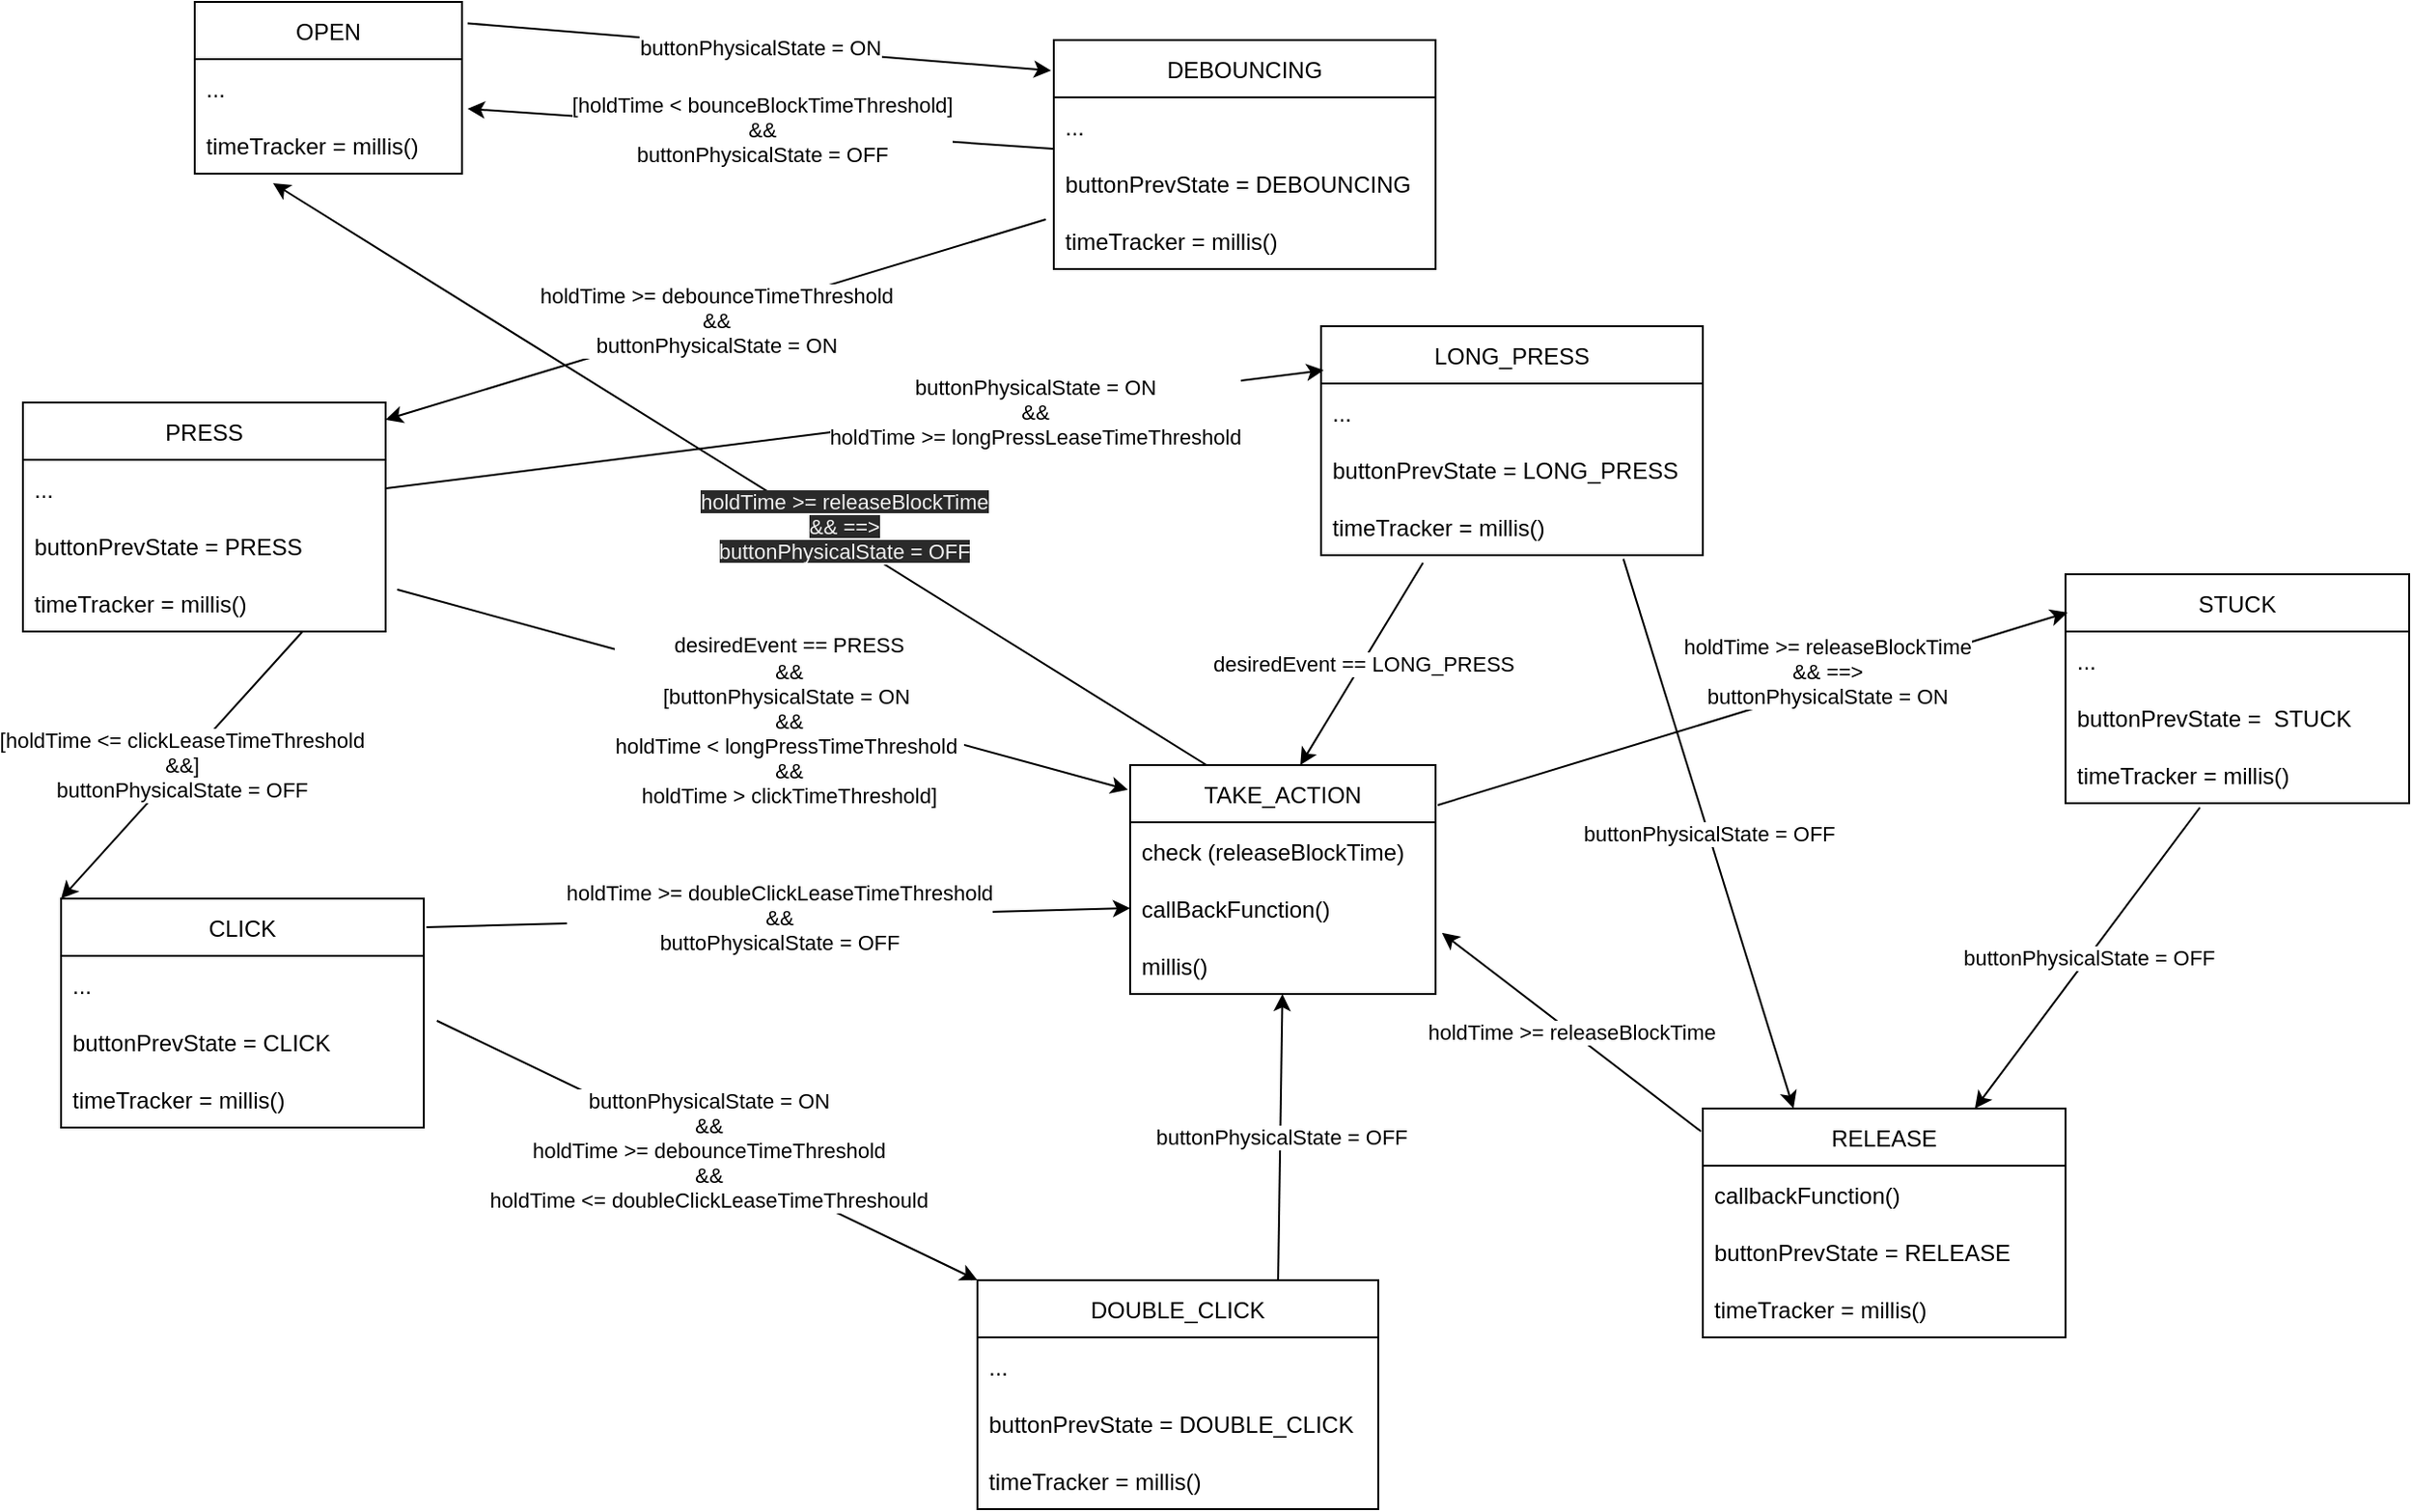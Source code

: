 <mxfile><diagram id="Wl1SaZcdW75-zCTUP02W" name="Page-1"><mxGraphModel dx="2231" dy="770" grid="1" gridSize="10" guides="1" tooltips="1" connect="1" arrows="1" fold="1" page="1" pageScale="1" pageWidth="850" pageHeight="1100" math="0" shadow="0"><root><mxCell id="0"/><mxCell id="1" parent="0"/><mxCell id="2" value="OPEN" style="swimlane;fontStyle=0;childLayout=stackLayout;horizontal=1;startSize=30;horizontalStack=0;resizeParent=1;resizeParentMax=0;resizeLast=0;collapsible=1;marginBottom=0;" parent="1" vertex="1"><mxGeometry x="-10" y="110" width="140" height="90" as="geometry"/></mxCell><mxCell id="3" value="..." style="text;strokeColor=none;fillColor=none;align=left;verticalAlign=middle;spacingLeft=4;spacingRight=4;overflow=hidden;points=[[0,0.5],[1,0.5]];portConstraint=eastwest;rotatable=0;" parent="2" vertex="1"><mxGeometry y="30" width="140" height="30" as="geometry"/></mxCell><mxCell id="5" value="timeTracker = millis()" style="text;strokeColor=none;fillColor=none;align=left;verticalAlign=middle;spacingLeft=4;spacingRight=4;overflow=hidden;points=[[0,0.5],[1,0.5]];portConstraint=eastwest;rotatable=0;" parent="2" vertex="1"><mxGeometry y="60" width="140" height="30" as="geometry"/></mxCell><mxCell id="6" value="PRESS" style="swimlane;fontStyle=0;childLayout=stackLayout;horizontal=1;startSize=30;horizontalStack=0;resizeParent=1;resizeParentMax=0;resizeLast=0;collapsible=1;marginBottom=0;" parent="1" vertex="1"><mxGeometry x="-100" y="320" width="190" height="120" as="geometry"/></mxCell><mxCell id="7" value="..." style="text;strokeColor=none;fillColor=none;align=left;verticalAlign=middle;spacingLeft=4;spacingRight=4;overflow=hidden;points=[[0,0.5],[1,0.5]];portConstraint=eastwest;rotatable=0;" parent="6" vertex="1"><mxGeometry y="30" width="190" height="30" as="geometry"/></mxCell><mxCell id="47" value="buttonPrevState = PRESS" style="text;strokeColor=none;fillColor=none;align=left;verticalAlign=middle;spacingLeft=4;spacingRight=4;overflow=hidden;points=[[0,0.5],[1,0.5]];portConstraint=eastwest;rotatable=0;" parent="6" vertex="1"><mxGeometry y="60" width="190" height="30" as="geometry"/></mxCell><mxCell id="8" value="timeTracker = millis()" style="text;strokeColor=none;fillColor=none;align=left;verticalAlign=middle;spacingLeft=4;spacingRight=4;overflow=hidden;points=[[0,0.5],[1,0.5]];portConstraint=eastwest;rotatable=0;" parent="6" vertex="1"><mxGeometry y="90" width="190" height="30" as="geometry"/></mxCell><mxCell id="10" value="CLICK" style="swimlane;fontStyle=0;childLayout=stackLayout;horizontal=1;startSize=30;horizontalStack=0;resizeParent=1;resizeParentMax=0;resizeLast=0;collapsible=1;marginBottom=0;" parent="1" vertex="1"><mxGeometry x="-80" y="580" width="190" height="120" as="geometry"/></mxCell><mxCell id="11" value="..." style="text;strokeColor=none;fillColor=none;align=left;verticalAlign=middle;spacingLeft=4;spacingRight=4;overflow=hidden;points=[[0,0.5],[1,0.5]];portConstraint=eastwest;rotatable=0;" parent="10" vertex="1"><mxGeometry y="30" width="190" height="30" as="geometry"/></mxCell><mxCell id="12" value="buttonPrevState = CLICK" style="text;strokeColor=none;fillColor=none;align=left;verticalAlign=middle;spacingLeft=4;spacingRight=4;overflow=hidden;points=[[0,0.5],[1,0.5]];portConstraint=eastwest;rotatable=0;" parent="10" vertex="1"><mxGeometry y="60" width="190" height="30" as="geometry"/></mxCell><mxCell id="13" value="timeTracker = millis()" style="text;strokeColor=none;fillColor=none;align=left;verticalAlign=middle;spacingLeft=4;spacingRight=4;overflow=hidden;points=[[0,0.5],[1,0.5]];portConstraint=eastwest;rotatable=0;" parent="10" vertex="1"><mxGeometry y="90" width="190" height="30" as="geometry"/></mxCell><mxCell id="14" value="DEBOUNCING" style="swimlane;fontStyle=0;childLayout=stackLayout;horizontal=1;startSize=30;horizontalStack=0;resizeParent=1;resizeParentMax=0;resizeLast=0;collapsible=1;marginBottom=0;" parent="1" vertex="1"><mxGeometry x="440" y="130" width="200" height="120" as="geometry"/></mxCell><mxCell id="15" value="..." style="text;strokeColor=none;fillColor=none;align=left;verticalAlign=middle;spacingLeft=4;spacingRight=4;overflow=hidden;points=[[0,0.5],[1,0.5]];portConstraint=eastwest;rotatable=0;" parent="14" vertex="1"><mxGeometry y="30" width="200" height="30" as="geometry"/></mxCell><mxCell id="16" value="buttonPrevState = DEBOUNCING" style="text;strokeColor=none;fillColor=none;align=left;verticalAlign=middle;spacingLeft=4;spacingRight=4;overflow=hidden;points=[[0,0.5],[1,0.5]];portConstraint=eastwest;rotatable=0;" parent="14" vertex="1"><mxGeometry y="60" width="200" height="30" as="geometry"/></mxCell><mxCell id="17" value="timeTracker = millis()" style="text;strokeColor=none;fillColor=none;align=left;verticalAlign=middle;spacingLeft=4;spacingRight=4;overflow=hidden;points=[[0,0.5],[1,0.5]];portConstraint=eastwest;rotatable=0;" parent="14" vertex="1"><mxGeometry y="90" width="200" height="30" as="geometry"/></mxCell><mxCell id="18" value="DOUBLE_CLICK" style="swimlane;fontStyle=0;childLayout=stackLayout;horizontal=1;startSize=30;horizontalStack=0;resizeParent=1;resizeParentMax=0;resizeLast=0;collapsible=1;marginBottom=0;" parent="1" vertex="1"><mxGeometry x="400" y="780" width="210" height="120" as="geometry"/></mxCell><mxCell id="19" value="..." style="text;strokeColor=none;fillColor=none;align=left;verticalAlign=middle;spacingLeft=4;spacingRight=4;overflow=hidden;points=[[0,0.5],[1,0.5]];portConstraint=eastwest;rotatable=0;" parent="18" vertex="1"><mxGeometry y="30" width="210" height="30" as="geometry"/></mxCell><mxCell id="20" value="buttonPrevState = DOUBLE_CLICK" style="text;strokeColor=none;fillColor=none;align=left;verticalAlign=middle;spacingLeft=4;spacingRight=4;overflow=hidden;points=[[0,0.5],[1,0.5]];portConstraint=eastwest;rotatable=0;" parent="18" vertex="1"><mxGeometry y="60" width="210" height="30" as="geometry"/></mxCell><mxCell id="21" value="timeTracker = millis()" style="text;strokeColor=none;fillColor=none;align=left;verticalAlign=middle;spacingLeft=4;spacingRight=4;overflow=hidden;points=[[0,0.5],[1,0.5]];portConstraint=eastwest;rotatable=0;" parent="18" vertex="1"><mxGeometry y="90" width="210" height="30" as="geometry"/></mxCell><mxCell id="22" value="LONG_PRESS" style="swimlane;fontStyle=0;childLayout=stackLayout;horizontal=1;startSize=30;horizontalStack=0;resizeParent=1;resizeParentMax=0;resizeLast=0;collapsible=1;marginBottom=0;" parent="1" vertex="1"><mxGeometry x="580" y="280" width="200" height="120" as="geometry"/></mxCell><mxCell id="23" value="..." style="text;strokeColor=none;fillColor=none;align=left;verticalAlign=middle;spacingLeft=4;spacingRight=4;overflow=hidden;points=[[0,0.5],[1,0.5]];portConstraint=eastwest;rotatable=0;" parent="22" vertex="1"><mxGeometry y="30" width="200" height="30" as="geometry"/></mxCell><mxCell id="24" value="buttonPrevState = LONG_PRESS" style="text;strokeColor=none;fillColor=none;align=left;verticalAlign=middle;spacingLeft=4;spacingRight=4;overflow=hidden;points=[[0,0.5],[1,0.5]];portConstraint=eastwest;rotatable=0;" parent="22" vertex="1"><mxGeometry y="60" width="200" height="30" as="geometry"/></mxCell><mxCell id="25" value="timeTracker = millis()" style="text;strokeColor=none;fillColor=none;align=left;verticalAlign=middle;spacingLeft=4;spacingRight=4;overflow=hidden;points=[[0,0.5],[1,0.5]];portConstraint=eastwest;rotatable=0;" parent="22" vertex="1"><mxGeometry y="90" width="200" height="30" as="geometry"/></mxCell><mxCell id="26" value="RELEASE" style="swimlane;fontStyle=0;childLayout=stackLayout;horizontal=1;startSize=30;horizontalStack=0;resizeParent=1;resizeParentMax=0;resizeLast=0;collapsible=1;marginBottom=0;" parent="1" vertex="1"><mxGeometry x="780" y="690" width="190" height="120" as="geometry"/></mxCell><mxCell id="27" value="callbackFunction()" style="text;strokeColor=none;fillColor=none;align=left;verticalAlign=middle;spacingLeft=4;spacingRight=4;overflow=hidden;points=[[0,0.5],[1,0.5]];portConstraint=eastwest;rotatable=0;" parent="26" vertex="1"><mxGeometry y="30" width="190" height="30" as="geometry"/></mxCell><mxCell id="28" value="buttonPrevState = RELEASE" style="text;strokeColor=none;fillColor=none;align=left;verticalAlign=middle;spacingLeft=4;spacingRight=4;overflow=hidden;points=[[0,0.5],[1,0.5]];portConstraint=eastwest;rotatable=0;" parent="26" vertex="1"><mxGeometry y="60" width="190" height="30" as="geometry"/></mxCell><mxCell id="29" value="timeTracker = millis()" style="text;strokeColor=none;fillColor=none;align=left;verticalAlign=middle;spacingLeft=4;spacingRight=4;overflow=hidden;points=[[0,0.5],[1,0.5]];portConstraint=eastwest;rotatable=0;" parent="26" vertex="1"><mxGeometry y="90" width="190" height="30" as="geometry"/></mxCell><mxCell id="30" value="" style="endArrow=classic;html=1;exitX=1.021;exitY=0.125;exitDx=0;exitDy=0;entryX=-0.007;entryY=0.133;entryDx=0;entryDy=0;exitPerimeter=0;entryPerimeter=0;" parent="1" source="2" target="14" edge="1"><mxGeometry relative="1" as="geometry"><mxPoint x="200" y="170" as="sourcePoint"/><mxPoint x="300" y="170" as="targetPoint"/></mxGeometry></mxCell><mxCell id="31" value="buttonPhysicalState&amp;nbsp;= ON" style="edgeLabel;resizable=0;html=1;align=center;verticalAlign=middle;" parent="30" connectable="0" vertex="1"><mxGeometry relative="1" as="geometry"/></mxCell><mxCell id="33" value="" style="endArrow=classic;html=1;exitX=1.032;exitY=0.267;exitDx=0;exitDy=0;entryX=-0.007;entryY=0.108;entryDx=0;entryDy=0;exitPerimeter=0;entryPerimeter=0;" parent="1" source="8" target="75" edge="1"><mxGeometry relative="1" as="geometry"><mxPoint x="480" y="90" as="sourcePoint"/><mxPoint x="620" y="90" as="targetPoint"/></mxGeometry></mxCell><mxCell id="34" value="desiredEvent == PRESS&lt;br&gt;&amp;amp;&amp;amp;&lt;br&gt;[buttonPhysicalState&amp;nbsp;= ON&amp;nbsp;&lt;br&gt;&amp;amp;&amp;amp;&lt;br&gt;holdTime &amp;lt; longPressTimeThreshold&amp;nbsp;&lt;br&gt;&amp;amp;&amp;amp;&lt;br&gt;holdTime &amp;gt; clickTimeThreshold]" style="edgeLabel;resizable=0;html=1;align=center;verticalAlign=middle;" parent="33" connectable="0" vertex="1"><mxGeometry relative="1" as="geometry"><mxPoint x="13" y="16" as="offset"/></mxGeometry></mxCell><mxCell id="37" value="" style="endArrow=classic;html=1;entryX=1.021;entryY=0.867;entryDx=0;entryDy=0;entryPerimeter=0;exitX=0;exitY=0.9;exitDx=0;exitDy=0;exitPerimeter=0;" parent="1" source="15" target="3" edge="1"><mxGeometry relative="1" as="geometry"><mxPoint x="420" y="170" as="sourcePoint"/><mxPoint x="410" y="190" as="targetPoint"/></mxGeometry></mxCell><mxCell id="38" value="[holdTime &amp;lt; bounceBlockTimeThreshold]&lt;br&gt;&amp;amp;&amp;amp;&lt;br&gt;buttonPhysicalState = OFF" style="edgeLabel;resizable=0;html=1;align=center;verticalAlign=middle;" parent="37" connectable="0" vertex="1"><mxGeometry relative="1" as="geometry"/></mxCell><mxCell id="39" value="" style="endArrow=classic;html=1;exitX=-0.021;exitY=0.133;exitDx=0;exitDy=0;exitPerimeter=0;entryX=1;entryY=0.075;entryDx=0;entryDy=0;entryPerimeter=0;" parent="1" source="17" target="6" edge="1"><mxGeometry relative="1" as="geometry"><mxPoint x="370" y="200" as="sourcePoint"/><mxPoint x="120" y="272" as="targetPoint"/></mxGeometry></mxCell><mxCell id="40" value="holdTime &amp;gt;= debounceTimeThreshold&lt;br&gt;&amp;amp;&amp;amp;&lt;br&gt;buttonPhysicalState&amp;nbsp;= ON" style="edgeLabel;resizable=0;html=1;align=center;verticalAlign=middle;" parent="39" connectable="0" vertex="1"><mxGeometry relative="1" as="geometry"/></mxCell><mxCell id="41" value="" style="endArrow=classic;html=1;exitX=1.036;exitY=0.133;exitDx=0;exitDy=0;entryX=0;entryY=0;entryDx=0;entryDy=0;exitPerimeter=0;" parent="1" source="12" target="18" edge="1"><mxGeometry relative="1" as="geometry"><mxPoint x="230" y="490" as="sourcePoint"/><mxPoint x="370" y="490" as="targetPoint"/></mxGeometry></mxCell><mxCell id="42" value="buttonPhysicalState&amp;nbsp;= ON&lt;br&gt;&amp;amp;&amp;amp;&lt;br&gt;holdTime &amp;gt;= debounceTimeThreshold&lt;br&gt;&amp;amp;&amp;amp;&lt;br&gt;holdTime &amp;lt;= doubleClickLeaseTimeThreshould" style="edgeLabel;resizable=0;html=1;align=center;verticalAlign=middle;" parent="41" connectable="0" vertex="1"><mxGeometry relative="1" as="geometry"/></mxCell><mxCell id="43" value="" style="endArrow=classic;html=1;exitX=0.771;exitY=1;exitDx=0;exitDy=0;entryX=0;entryY=0;entryDx=0;entryDy=0;exitPerimeter=0;" parent="1" source="8" target="10" edge="1"><mxGeometry relative="1" as="geometry"><mxPoint x="90" y="435" as="sourcePoint"/><mxPoint x="173" y="470" as="targetPoint"/></mxGeometry></mxCell><mxCell id="44" value="[holdTime &amp;lt;= clickLeaseTimeThreshold&lt;br&gt;&amp;amp;&amp;amp;]&lt;br&gt;buttonPhysicalState&amp;nbsp;= OFF" style="edgeLabel;resizable=0;html=1;align=center;verticalAlign=middle;" parent="43" connectable="0" vertex="1"><mxGeometry relative="1" as="geometry"/></mxCell><mxCell id="45" value="" style="endArrow=classic;html=1;exitX=1;exitY=0.5;exitDx=0;exitDy=0;entryX=0.007;entryY=0.192;entryDx=0;entryDy=0;entryPerimeter=0;" parent="1" source="7" target="22" edge="1"><mxGeometry relative="1" as="geometry"><mxPoint x="190" y="310" as="sourcePoint"/><mxPoint x="310" y="310" as="targetPoint"/></mxGeometry></mxCell><mxCell id="46" value="buttonPhysicalState&amp;nbsp;= ON&lt;br&gt;&amp;amp;&amp;amp;&lt;br&gt;holdTime &amp;gt;= longPressLeaseTimeThreshold" style="edgeLabel;resizable=0;html=1;align=center;verticalAlign=middle;" parent="45" connectable="0" vertex="1"><mxGeometry relative="1" as="geometry"><mxPoint x="94" y="-9" as="offset"/></mxGeometry></mxCell><mxCell id="49" value="" style="endArrow=classic;html=1;exitX=0.75;exitY=0;exitDx=0;exitDy=0;" parent="1" source="18" target="78" edge="1"><mxGeometry relative="1" as="geometry"><mxPoint x="181.96" y="450" as="sourcePoint"/><mxPoint x="500" y="600" as="targetPoint"/></mxGeometry></mxCell><mxCell id="50" value="buttonPhysicalState&amp;nbsp;= OFF" style="edgeLabel;resizable=0;html=1;align=center;verticalAlign=middle;" parent="49" connectable="0" vertex="1"><mxGeometry relative="1" as="geometry"/></mxCell><mxCell id="51" value="" style="endArrow=classic;html=1;exitX=1.007;exitY=0.125;exitDx=0;exitDy=0;entryX=0;entryY=0.5;entryDx=0;entryDy=0;exitPerimeter=0;" parent="1" source="10" target="77" edge="1"><mxGeometry relative="1" as="geometry"><mxPoint x="111.96" y="418.01" as="sourcePoint"/><mxPoint x="550" y="565" as="targetPoint"/></mxGeometry></mxCell><mxCell id="52" value="holdTime &amp;gt;= doubleClickLeaseTimeThreshold&lt;br&gt;&amp;amp;&amp;amp;&lt;br&gt;buttoPhysicalState = OFF" style="edgeLabel;resizable=0;html=1;align=center;verticalAlign=middle;" parent="51" connectable="0" vertex="1"><mxGeometry relative="1" as="geometry"/></mxCell><mxCell id="65" value="" style="endArrow=classic;html=1;entryX=0.25;entryY=0;entryDx=0;entryDy=0;exitX=0.792;exitY=1.065;exitDx=0;exitDy=0;exitPerimeter=0;" parent="1" source="25" target="26" edge="1"><mxGeometry relative="1" as="geometry"><mxPoint x="510" y="500" as="sourcePoint"/><mxPoint x="610" y="500" as="targetPoint"/></mxGeometry></mxCell><mxCell id="66" value="buttonPhysicalState = OFF" style="edgeLabel;resizable=0;html=1;align=center;verticalAlign=middle;" parent="65" connectable="0" vertex="1"><mxGeometry relative="1" as="geometry"/></mxCell><mxCell id="67" value="STUCK" style="swimlane;fontStyle=0;childLayout=stackLayout;horizontal=1;startSize=30;horizontalStack=0;resizeParent=1;resizeParentMax=0;resizeLast=0;collapsible=1;marginBottom=0;" parent="1" vertex="1"><mxGeometry x="970" y="410" width="180" height="120" as="geometry"/></mxCell><mxCell id="68" value="..." style="text;strokeColor=none;fillColor=none;align=left;verticalAlign=middle;spacingLeft=4;spacingRight=4;overflow=hidden;points=[[0,0.5],[1,0.5]];portConstraint=eastwest;rotatable=0;" parent="67" vertex="1"><mxGeometry y="30" width="180" height="30" as="geometry"/></mxCell><mxCell id="69" value="buttonPrevState =  STUCK" style="text;strokeColor=none;fillColor=none;align=left;verticalAlign=middle;spacingLeft=4;spacingRight=4;overflow=hidden;points=[[0,0.5],[1,0.5]];portConstraint=eastwest;rotatable=0;" parent="67" vertex="1"><mxGeometry y="60" width="180" height="30" as="geometry"/></mxCell><mxCell id="70" value="timeTracker = millis()" style="text;strokeColor=none;fillColor=none;align=left;verticalAlign=middle;spacingLeft=4;spacingRight=4;overflow=hidden;points=[[0,0.5],[1,0.5]];portConstraint=eastwest;rotatable=0;" parent="67" vertex="1"><mxGeometry y="90" width="180" height="30" as="geometry"/></mxCell><mxCell id="73" value="" style="endArrow=classic;html=1;entryX=0.75;entryY=0;entryDx=0;entryDy=0;exitX=0.391;exitY=1.075;exitDx=0;exitDy=0;exitPerimeter=0;" parent="1" source="70" target="26" edge="1"><mxGeometry relative="1" as="geometry"><mxPoint x="1010" y="311.95" as="sourcePoint"/><mxPoint x="1014.94" y="410" as="targetPoint"/></mxGeometry></mxCell><mxCell id="74" value="buttonPhysicalState = OFF" style="edgeLabel;resizable=0;html=1;align=center;verticalAlign=middle;" parent="73" connectable="0" vertex="1"><mxGeometry relative="1" as="geometry"/></mxCell><mxCell id="75" value="TAKE_ACTION" style="swimlane;fontStyle=0;childLayout=stackLayout;horizontal=1;startSize=30;horizontalStack=0;resizeParent=1;resizeParentMax=0;resizeLast=0;collapsible=1;marginBottom=0;" parent="1" vertex="1"><mxGeometry x="480" y="510" width="160" height="120" as="geometry"/></mxCell><mxCell id="76" value="check (releaseBlockTime)" style="text;strokeColor=none;fillColor=none;align=left;verticalAlign=middle;spacingLeft=4;spacingRight=4;overflow=hidden;points=[[0,0.5],[1,0.5]];portConstraint=eastwest;rotatable=0;" parent="75" vertex="1"><mxGeometry y="30" width="160" height="30" as="geometry"/></mxCell><mxCell id="77" value="callBackFunction()" style="text;strokeColor=none;fillColor=none;align=left;verticalAlign=middle;spacingLeft=4;spacingRight=4;overflow=hidden;points=[[0,0.5],[1,0.5]];portConstraint=eastwest;rotatable=0;" parent="75" vertex="1"><mxGeometry y="60" width="160" height="30" as="geometry"/></mxCell><mxCell id="78" value="millis()" style="text;strokeColor=none;fillColor=none;align=left;verticalAlign=middle;spacingLeft=4;spacingRight=4;overflow=hidden;points=[[0,0.5],[1,0.5]];portConstraint=eastwest;rotatable=0;" parent="75" vertex="1"><mxGeometry y="90" width="160" height="30" as="geometry"/></mxCell><mxCell id="79" value="" style="endArrow=classic;html=1;entryX=0.557;entryY=0;entryDx=0;entryDy=0;exitX=0.267;exitY=1.133;exitDx=0;exitDy=0;exitPerimeter=0;entryPerimeter=0;" parent="1" source="25" target="75" edge="1"><mxGeometry relative="1" as="geometry"><mxPoint x="670" y="430.0" as="sourcePoint"/><mxPoint x="784.94" y="598.05" as="targetPoint"/></mxGeometry></mxCell><mxCell id="80" value="desiredEvent == LONG_PRESS" style="edgeLabel;resizable=0;html=1;align=center;verticalAlign=middle;" parent="79" connectable="0" vertex="1"><mxGeometry relative="1" as="geometry"/></mxCell><mxCell id="81" value="" style="endArrow=classic;html=1;exitX=-0.005;exitY=0.1;exitDx=0;exitDy=0;exitPerimeter=0;entryX=1.021;entryY=-0.067;entryDx=0;entryDy=0;entryPerimeter=0;" parent="1" source="26" target="78" edge="1"><mxGeometry relative="1" as="geometry"><mxPoint x="770" y="790" as="sourcePoint"/><mxPoint x="860" y="860" as="targetPoint"/></mxGeometry></mxCell><mxCell id="82" value="holdTime &amp;gt;= releaseBlockTime" style="edgeLabel;resizable=0;html=1;align=center;verticalAlign=middle;" parent="81" connectable="0" vertex="1"><mxGeometry relative="1" as="geometry"/></mxCell><mxCell id="83" value="" style="endArrow=classic;html=1;exitX=1.007;exitY=0.175;exitDx=0;exitDy=0;exitPerimeter=0;entryX=0.006;entryY=0.167;entryDx=0;entryDy=0;entryPerimeter=0;" parent="1" source="75" target="67" edge="1"><mxGeometry relative="1" as="geometry"><mxPoint x="600" y="530" as="sourcePoint"/><mxPoint x="700" y="530" as="targetPoint"/></mxGeometry></mxCell><mxCell id="84" value="holdTime &amp;gt;= releaseBlockTime&lt;br&gt;&amp;amp;&amp;amp; ==&amp;gt;&lt;br&gt;buttonPhysicalState&amp;nbsp;= ON" style="edgeLabel;resizable=0;html=1;align=center;verticalAlign=middle;" parent="83" connectable="0" vertex="1"><mxGeometry relative="1" as="geometry"><mxPoint x="39" y="-20" as="offset"/></mxGeometry></mxCell><mxCell id="85" value="" style="endArrow=classic;html=1;exitX=0.25;exitY=0;exitDx=0;exitDy=0;entryX=0.293;entryY=1.167;entryDx=0;entryDy=0;entryPerimeter=0;" parent="1" source="75" target="5" edge="1"><mxGeometry relative="1" as="geometry"><mxPoint x="660" y="780" as="sourcePoint"/><mxPoint x="760" y="780" as="targetPoint"/></mxGeometry></mxCell><mxCell id="86" value="&lt;span style=&quot;color: rgb(240 , 240 , 240) ; font-family: &amp;#34;helvetica&amp;#34; ; font-size: 11px ; font-style: normal ; font-weight: 400 ; letter-spacing: normal ; text-align: center ; text-indent: 0px ; text-transform: none ; word-spacing: 0px ; background-color: rgb(42 , 42 , 42) ; display: inline ; float: none&quot;&gt;holdTime &amp;gt;= releaseBlockTime&lt;/span&gt;&lt;br style=&quot;color: rgb(240 , 240 , 240) ; font-family: &amp;#34;helvetica&amp;#34; ; font-size: 11px ; font-style: normal ; font-weight: 400 ; letter-spacing: normal ; text-align: center ; text-indent: 0px ; text-transform: none ; word-spacing: 0px&quot;&gt;&lt;span style=&quot;color: rgb(240 , 240 , 240) ; font-family: &amp;#34;helvetica&amp;#34; ; font-size: 11px ; font-style: normal ; font-weight: 400 ; letter-spacing: normal ; text-align: center ; text-indent: 0px ; text-transform: none ; word-spacing: 0px ; background-color: rgb(42 , 42 , 42) ; display: inline ; float: none&quot;&gt;&amp;amp;&amp;amp; ==&amp;gt;&lt;/span&gt;&lt;br style=&quot;color: rgb(240 , 240 , 240) ; font-family: &amp;#34;helvetica&amp;#34; ; font-size: 11px ; font-style: normal ; font-weight: 400 ; letter-spacing: normal ; text-align: center ; text-indent: 0px ; text-transform: none ; word-spacing: 0px&quot;&gt;&lt;span style=&quot;color: rgb(240 , 240 , 240) ; font-family: &amp;#34;helvetica&amp;#34; ; font-size: 11px ; font-style: normal ; font-weight: 400 ; letter-spacing: normal ; text-align: center ; text-indent: 0px ; text-transform: none ; word-spacing: 0px ; background-color: rgb(42 , 42 , 42) ; display: inline ; float: none&quot;&gt;buttonPhysicalState&amp;nbsp;= OFF&lt;/span&gt;" style="edgeLabel;resizable=0;html=1;align=center;verticalAlign=middle;" parent="85" connectable="0" vertex="1"><mxGeometry relative="1" as="geometry"><mxPoint x="54" y="27" as="offset"/></mxGeometry></mxCell></root></mxGraphModel></diagram></mxfile>